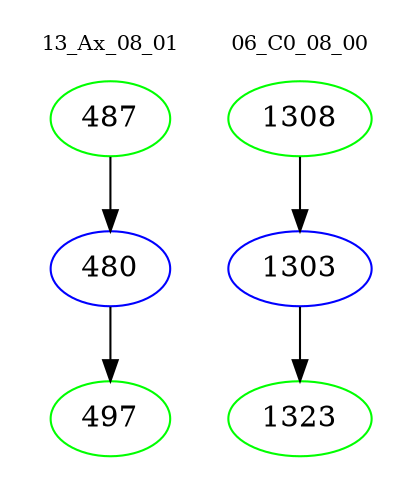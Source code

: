 digraph{
subgraph cluster_0 {
color = white
label = "13_Ax_08_01";
fontsize=10;
T0_487 [label="487", color="green"]
T0_487 -> T0_480 [color="black"]
T0_480 [label="480", color="blue"]
T0_480 -> T0_497 [color="black"]
T0_497 [label="497", color="green"]
}
subgraph cluster_1 {
color = white
label = "06_C0_08_00";
fontsize=10;
T1_1308 [label="1308", color="green"]
T1_1308 -> T1_1303 [color="black"]
T1_1303 [label="1303", color="blue"]
T1_1303 -> T1_1323 [color="black"]
T1_1323 [label="1323", color="green"]
}
}
